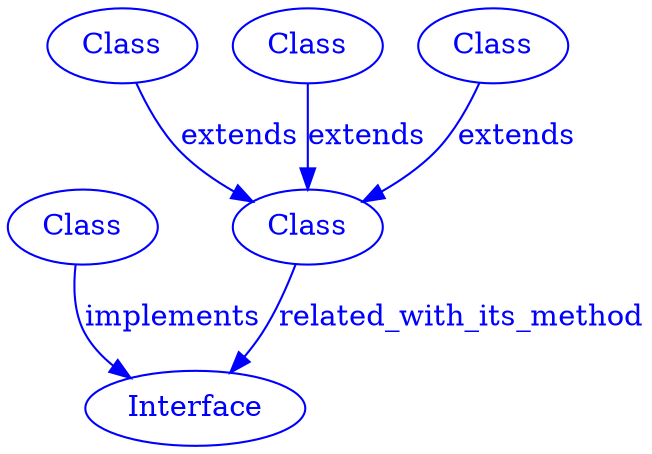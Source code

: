 digraph SubdueGraph {
  7 [label="Interface",color=blue,fontcolor=blue];
  11 [label="Class",color=blue,fontcolor=blue];
  79 [label="Class",color=blue,fontcolor=blue];
  103 [label="Class",color=blue,fontcolor=blue];
  394 [label="Class",color=blue,fontcolor=blue];
  423 [label="Class",color=blue,fontcolor=blue];
  11 -> 7 [label="implements",color=blue,fontcolor=blue];
  79 -> 423 [label="extends",color=blue,fontcolor=blue];
  103 -> 423 [label="extends",color=blue,fontcolor=blue];
  394 -> 423 [label="extends",color=blue,fontcolor=blue];
  423 -> 7 [label="related_with_its_method",color=blue,fontcolor=blue];
}

